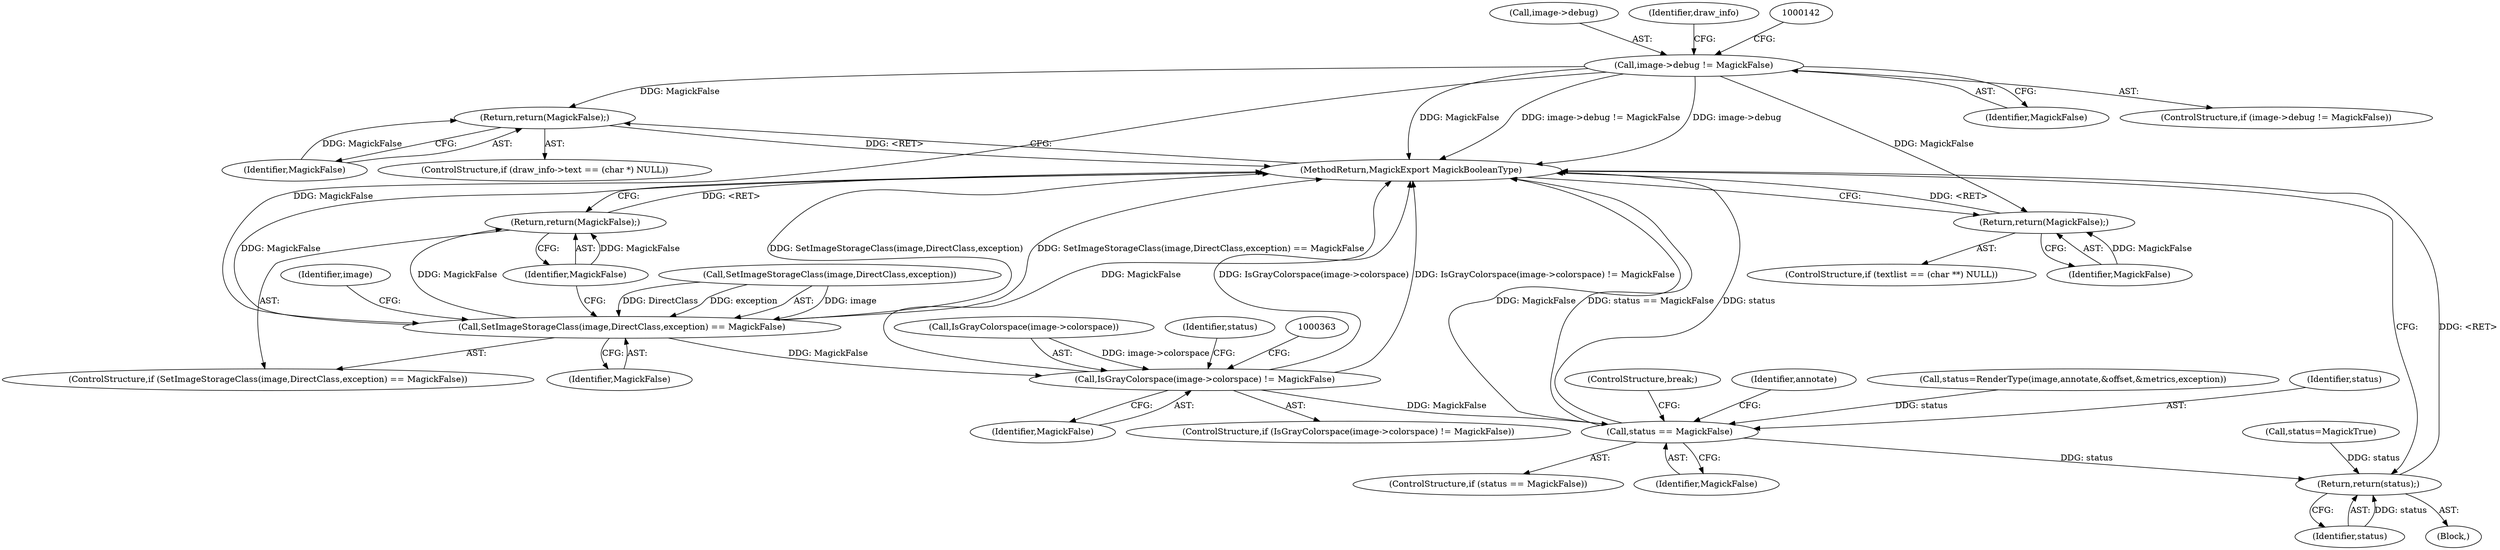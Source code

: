 digraph "0_ImageMagick_f595a1985233c399a05c0c37cc41de16a90dd025@pointer" {
"1000136" [label="(Call,image->debug != MagickFalse)"];
"1000170" [label="(Return,return(MagickFalse);)"];
"1000242" [label="(Return,return(MagickFalse);)"];
"1000347" [label="(Call,SetImageStorageClass(image,DirectClass,exception) == MagickFalse)"];
"1000353" [label="(Return,return(MagickFalse);)"];
"1000356" [label="(Call,IsGrayColorspace(image->colorspace) != MagickFalse)"];
"1001961" [label="(Call,status == MagickFalse)"];
"1002023" [label="(Return,return(status);)"];
"1000347" [label="(Call,SetImageStorageClass(image,DirectClass,exception) == MagickFalse)"];
"1000361" [label="(Identifier,MagickFalse)"];
"1000137" [label="(Call,image->debug)"];
"1002023" [label="(Return,return(status);)"];
"1000171" [label="(Identifier,MagickFalse)"];
"1000162" [label="(ControlStructure,if (draw_info->text == (char *) NULL))"];
"1001964" [label="(ControlStructure,break;)"];
"1001961" [label="(Call,status == MagickFalse)"];
"1000353" [label="(Return,return(MagickFalse);)"];
"1000152" [label="(Identifier,draw_info)"];
"1000355" [label="(ControlStructure,if (IsGrayColorspace(image->colorspace) != MagickFalse))"];
"1000243" [label="(Identifier,MagickFalse)"];
"1001968" [label="(Identifier,annotate)"];
"1001960" [label="(ControlStructure,if (status == MagickFalse))"];
"1000356" [label="(Call,IsGrayColorspace(image->colorspace) != MagickFalse)"];
"1001950" [label="(Call,status=RenderType(image,annotate,&offset,&metrics,exception))"];
"1000242" [label="(Return,return(MagickFalse);)"];
"1002024" [label="(Identifier,status)"];
"1000170" [label="(Return,return(MagickFalse);)"];
"1002025" [label="(MethodReturn,MagickExport MagickBooleanType)"];
"1000136" [label="(Call,image->debug != MagickFalse)"];
"1000359" [label="(Identifier,image)"];
"1001963" [label="(Identifier,MagickFalse)"];
"1000352" [label="(Identifier,MagickFalse)"];
"1000354" [label="(Identifier,MagickFalse)"];
"1001962" [label="(Identifier,status)"];
"1000368" [label="(Call,status=MagickTrue)"];
"1000357" [label="(Call,IsGrayColorspace(image->colorspace))"];
"1000346" [label="(ControlStructure,if (SetImageStorageClass(image,DirectClass,exception) == MagickFalse))"];
"1000140" [label="(Identifier,MagickFalse)"];
"1000108" [label="(Block,)"];
"1000236" [label="(ControlStructure,if (textlist == (char **) NULL))"];
"1000348" [label="(Call,SetImageStorageClass(image,DirectClass,exception))"];
"1000369" [label="(Identifier,status)"];
"1000135" [label="(ControlStructure,if (image->debug != MagickFalse))"];
"1000136" -> "1000135"  [label="AST: "];
"1000136" -> "1000140"  [label="CFG: "];
"1000137" -> "1000136"  [label="AST: "];
"1000140" -> "1000136"  [label="AST: "];
"1000142" -> "1000136"  [label="CFG: "];
"1000152" -> "1000136"  [label="CFG: "];
"1000136" -> "1002025"  [label="DDG: MagickFalse"];
"1000136" -> "1002025"  [label="DDG: image->debug != MagickFalse"];
"1000136" -> "1002025"  [label="DDG: image->debug"];
"1000136" -> "1000170"  [label="DDG: MagickFalse"];
"1000136" -> "1000242"  [label="DDG: MagickFalse"];
"1000136" -> "1000347"  [label="DDG: MagickFalse"];
"1000170" -> "1000162"  [label="AST: "];
"1000170" -> "1000171"  [label="CFG: "];
"1000171" -> "1000170"  [label="AST: "];
"1002025" -> "1000170"  [label="CFG: "];
"1000170" -> "1002025"  [label="DDG: <RET>"];
"1000171" -> "1000170"  [label="DDG: MagickFalse"];
"1000242" -> "1000236"  [label="AST: "];
"1000242" -> "1000243"  [label="CFG: "];
"1000243" -> "1000242"  [label="AST: "];
"1002025" -> "1000242"  [label="CFG: "];
"1000242" -> "1002025"  [label="DDG: <RET>"];
"1000243" -> "1000242"  [label="DDG: MagickFalse"];
"1000347" -> "1000346"  [label="AST: "];
"1000347" -> "1000352"  [label="CFG: "];
"1000348" -> "1000347"  [label="AST: "];
"1000352" -> "1000347"  [label="AST: "];
"1000354" -> "1000347"  [label="CFG: "];
"1000359" -> "1000347"  [label="CFG: "];
"1000347" -> "1002025"  [label="DDG: SetImageStorageClass(image,DirectClass,exception)"];
"1000347" -> "1002025"  [label="DDG: SetImageStorageClass(image,DirectClass,exception) == MagickFalse"];
"1000347" -> "1002025"  [label="DDG: MagickFalse"];
"1000348" -> "1000347"  [label="DDG: image"];
"1000348" -> "1000347"  [label="DDG: DirectClass"];
"1000348" -> "1000347"  [label="DDG: exception"];
"1000347" -> "1000353"  [label="DDG: MagickFalse"];
"1000347" -> "1000356"  [label="DDG: MagickFalse"];
"1000353" -> "1000346"  [label="AST: "];
"1000353" -> "1000354"  [label="CFG: "];
"1000354" -> "1000353"  [label="AST: "];
"1002025" -> "1000353"  [label="CFG: "];
"1000353" -> "1002025"  [label="DDG: <RET>"];
"1000354" -> "1000353"  [label="DDG: MagickFalse"];
"1000356" -> "1000355"  [label="AST: "];
"1000356" -> "1000361"  [label="CFG: "];
"1000357" -> "1000356"  [label="AST: "];
"1000361" -> "1000356"  [label="AST: "];
"1000363" -> "1000356"  [label="CFG: "];
"1000369" -> "1000356"  [label="CFG: "];
"1000356" -> "1002025"  [label="DDG: IsGrayColorspace(image->colorspace) != MagickFalse"];
"1000356" -> "1002025"  [label="DDG: MagickFalse"];
"1000356" -> "1002025"  [label="DDG: IsGrayColorspace(image->colorspace)"];
"1000357" -> "1000356"  [label="DDG: image->colorspace"];
"1000356" -> "1001961"  [label="DDG: MagickFalse"];
"1001961" -> "1001960"  [label="AST: "];
"1001961" -> "1001963"  [label="CFG: "];
"1001962" -> "1001961"  [label="AST: "];
"1001963" -> "1001961"  [label="AST: "];
"1001964" -> "1001961"  [label="CFG: "];
"1001968" -> "1001961"  [label="CFG: "];
"1001961" -> "1002025"  [label="DDG: status"];
"1001961" -> "1002025"  [label="DDG: MagickFalse"];
"1001961" -> "1002025"  [label="DDG: status == MagickFalse"];
"1001950" -> "1001961"  [label="DDG: status"];
"1001961" -> "1002023"  [label="DDG: status"];
"1002023" -> "1000108"  [label="AST: "];
"1002023" -> "1002024"  [label="CFG: "];
"1002024" -> "1002023"  [label="AST: "];
"1002025" -> "1002023"  [label="CFG: "];
"1002023" -> "1002025"  [label="DDG: <RET>"];
"1002024" -> "1002023"  [label="DDG: status"];
"1000368" -> "1002023"  [label="DDG: status"];
}
